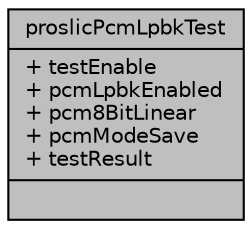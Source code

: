 digraph "proslicPcmLpbkTest"
{
  edge [fontname="Helvetica",fontsize="10",labelfontname="Helvetica",labelfontsize="10"];
  node [fontname="Helvetica",fontsize="10",shape=record];
  Node1 [label="{proslicPcmLpbkTest\n|+ testEnable\l+ pcmLpbkEnabled\l+ pcm8BitLinear\l+ pcmModeSave\l+ testResult\l|}",height=0.2,width=0.4,color="black", fillcolor="grey75", style="filled", fontcolor="black"];
}
